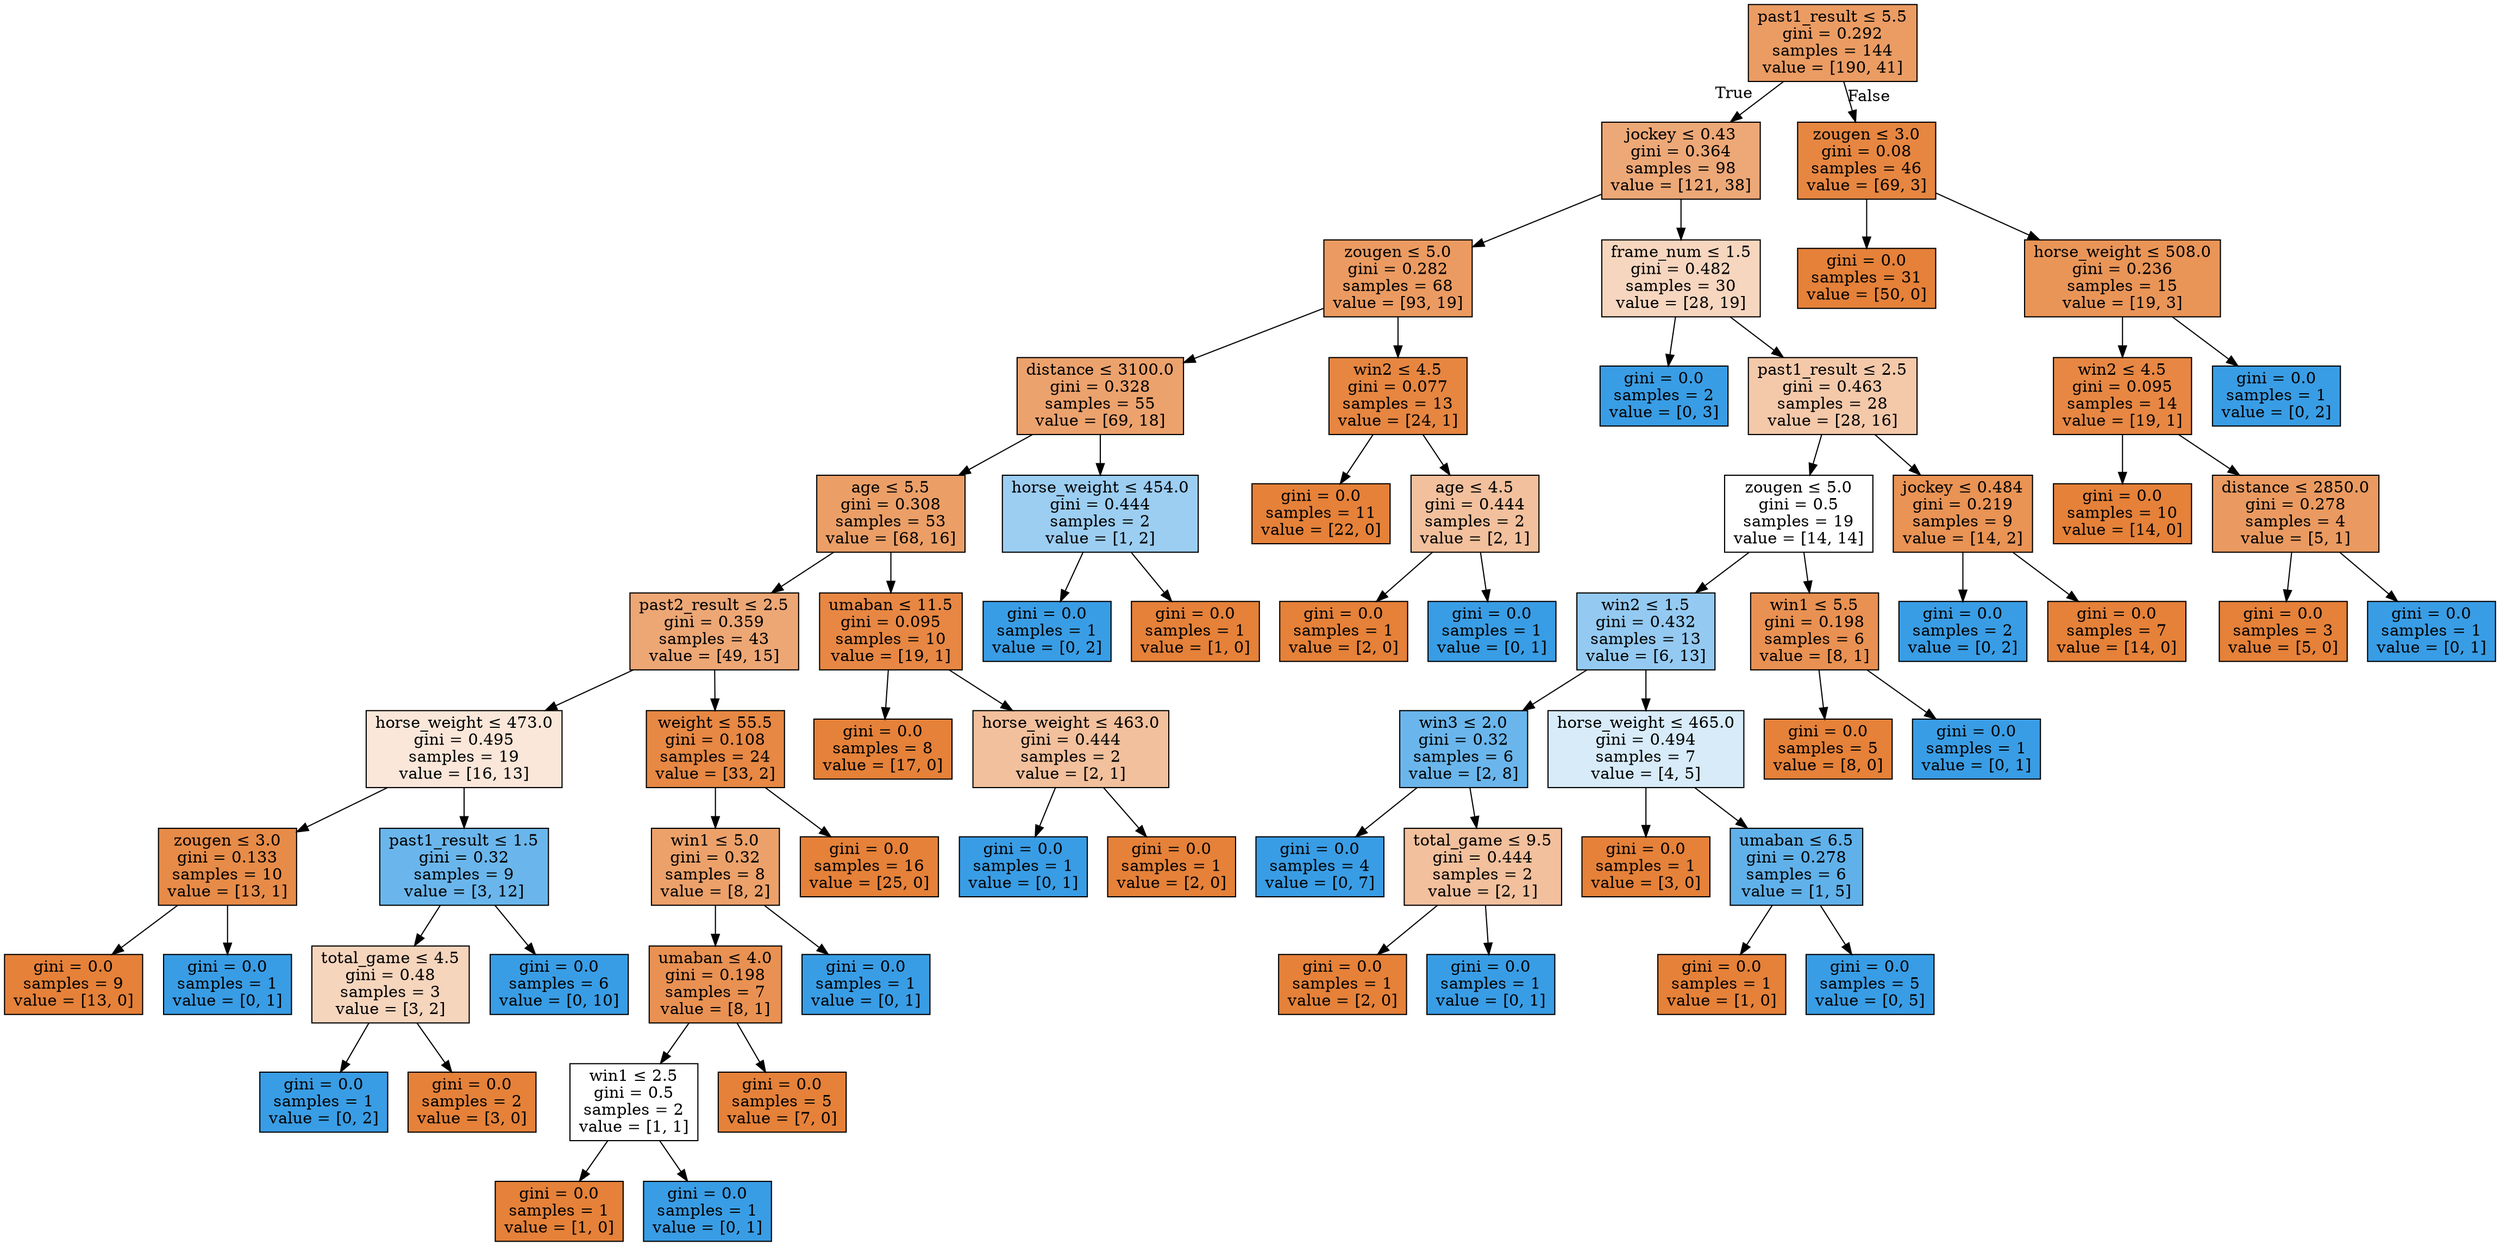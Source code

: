 digraph Tree {
node [shape=box, style="filled", color="black"] ;
0 [label=<past1_result &le; 5.5<br/>gini = 0.292<br/>samples = 144<br/>value = [190, 41]>, fillcolor="#e58139c8"] ;
1 [label=<jockey &le; 0.43<br/>gini = 0.364<br/>samples = 98<br/>value = [121, 38]>, fillcolor="#e58139af"] ;
0 -> 1 [labeldistance=2.5, labelangle=45, headlabel="True"] ;
2 [label=<zougen &le; 5.0<br/>gini = 0.282<br/>samples = 68<br/>value = [93, 19]>, fillcolor="#e58139cb"] ;
1 -> 2 ;
3 [label=<distance &le; 3100.0<br/>gini = 0.328<br/>samples = 55<br/>value = [69, 18]>, fillcolor="#e58139bc"] ;
2 -> 3 ;
4 [label=<age &le; 5.5<br/>gini = 0.308<br/>samples = 53<br/>value = [68, 16]>, fillcolor="#e58139c3"] ;
3 -> 4 ;
5 [label=<past2_result &le; 2.5<br/>gini = 0.359<br/>samples = 43<br/>value = [49, 15]>, fillcolor="#e58139b1"] ;
4 -> 5 ;
6 [label=<horse_weight &le; 473.0<br/>gini = 0.495<br/>samples = 19<br/>value = [16, 13]>, fillcolor="#e5813930"] ;
5 -> 6 ;
7 [label=<zougen &le; 3.0<br/>gini = 0.133<br/>samples = 10<br/>value = [13, 1]>, fillcolor="#e58139eb"] ;
6 -> 7 ;
8 [label=<gini = 0.0<br/>samples = 9<br/>value = [13, 0]>, fillcolor="#e58139ff"] ;
7 -> 8 ;
9 [label=<gini = 0.0<br/>samples = 1<br/>value = [0, 1]>, fillcolor="#399de5ff"] ;
7 -> 9 ;
10 [label=<past1_result &le; 1.5<br/>gini = 0.32<br/>samples = 9<br/>value = [3, 12]>, fillcolor="#399de5bf"] ;
6 -> 10 ;
11 [label=<total_game &le; 4.5<br/>gini = 0.48<br/>samples = 3<br/>value = [3, 2]>, fillcolor="#e5813955"] ;
10 -> 11 ;
12 [label=<gini = 0.0<br/>samples = 1<br/>value = [0, 2]>, fillcolor="#399de5ff"] ;
11 -> 12 ;
13 [label=<gini = 0.0<br/>samples = 2<br/>value = [3, 0]>, fillcolor="#e58139ff"] ;
11 -> 13 ;
14 [label=<gini = 0.0<br/>samples = 6<br/>value = [0, 10]>, fillcolor="#399de5ff"] ;
10 -> 14 ;
15 [label=<weight &le; 55.5<br/>gini = 0.108<br/>samples = 24<br/>value = [33, 2]>, fillcolor="#e58139f0"] ;
5 -> 15 ;
16 [label=<win1 &le; 5.0<br/>gini = 0.32<br/>samples = 8<br/>value = [8, 2]>, fillcolor="#e58139bf"] ;
15 -> 16 ;
17 [label=<umaban &le; 4.0<br/>gini = 0.198<br/>samples = 7<br/>value = [8, 1]>, fillcolor="#e58139df"] ;
16 -> 17 ;
18 [label=<win1 &le; 2.5<br/>gini = 0.5<br/>samples = 2<br/>value = [1, 1]>, fillcolor="#e5813900"] ;
17 -> 18 ;
19 [label=<gini = 0.0<br/>samples = 1<br/>value = [1, 0]>, fillcolor="#e58139ff"] ;
18 -> 19 ;
20 [label=<gini = 0.0<br/>samples = 1<br/>value = [0, 1]>, fillcolor="#399de5ff"] ;
18 -> 20 ;
21 [label=<gini = 0.0<br/>samples = 5<br/>value = [7, 0]>, fillcolor="#e58139ff"] ;
17 -> 21 ;
22 [label=<gini = 0.0<br/>samples = 1<br/>value = [0, 1]>, fillcolor="#399de5ff"] ;
16 -> 22 ;
23 [label=<gini = 0.0<br/>samples = 16<br/>value = [25, 0]>, fillcolor="#e58139ff"] ;
15 -> 23 ;
24 [label=<umaban &le; 11.5<br/>gini = 0.095<br/>samples = 10<br/>value = [19, 1]>, fillcolor="#e58139f2"] ;
4 -> 24 ;
25 [label=<gini = 0.0<br/>samples = 8<br/>value = [17, 0]>, fillcolor="#e58139ff"] ;
24 -> 25 ;
26 [label=<horse_weight &le; 463.0<br/>gini = 0.444<br/>samples = 2<br/>value = [2, 1]>, fillcolor="#e581397f"] ;
24 -> 26 ;
27 [label=<gini = 0.0<br/>samples = 1<br/>value = [0, 1]>, fillcolor="#399de5ff"] ;
26 -> 27 ;
28 [label=<gini = 0.0<br/>samples = 1<br/>value = [2, 0]>, fillcolor="#e58139ff"] ;
26 -> 28 ;
29 [label=<horse_weight &le; 454.0<br/>gini = 0.444<br/>samples = 2<br/>value = [1, 2]>, fillcolor="#399de57f"] ;
3 -> 29 ;
30 [label=<gini = 0.0<br/>samples = 1<br/>value = [0, 2]>, fillcolor="#399de5ff"] ;
29 -> 30 ;
31 [label=<gini = 0.0<br/>samples = 1<br/>value = [1, 0]>, fillcolor="#e58139ff"] ;
29 -> 31 ;
32 [label=<win2 &le; 4.5<br/>gini = 0.077<br/>samples = 13<br/>value = [24, 1]>, fillcolor="#e58139f4"] ;
2 -> 32 ;
33 [label=<gini = 0.0<br/>samples = 11<br/>value = [22, 0]>, fillcolor="#e58139ff"] ;
32 -> 33 ;
34 [label=<age &le; 4.5<br/>gini = 0.444<br/>samples = 2<br/>value = [2, 1]>, fillcolor="#e581397f"] ;
32 -> 34 ;
35 [label=<gini = 0.0<br/>samples = 1<br/>value = [2, 0]>, fillcolor="#e58139ff"] ;
34 -> 35 ;
36 [label=<gini = 0.0<br/>samples = 1<br/>value = [0, 1]>, fillcolor="#399de5ff"] ;
34 -> 36 ;
37 [label=<frame_num &le; 1.5<br/>gini = 0.482<br/>samples = 30<br/>value = [28, 19]>, fillcolor="#e5813952"] ;
1 -> 37 ;
38 [label=<gini = 0.0<br/>samples = 2<br/>value = [0, 3]>, fillcolor="#399de5ff"] ;
37 -> 38 ;
39 [label=<past1_result &le; 2.5<br/>gini = 0.463<br/>samples = 28<br/>value = [28, 16]>, fillcolor="#e581396d"] ;
37 -> 39 ;
40 [label=<zougen &le; 5.0<br/>gini = 0.5<br/>samples = 19<br/>value = [14, 14]>, fillcolor="#e5813900"] ;
39 -> 40 ;
41 [label=<win2 &le; 1.5<br/>gini = 0.432<br/>samples = 13<br/>value = [6, 13]>, fillcolor="#399de589"] ;
40 -> 41 ;
42 [label=<win3 &le; 2.0<br/>gini = 0.32<br/>samples = 6<br/>value = [2, 8]>, fillcolor="#399de5bf"] ;
41 -> 42 ;
43 [label=<gini = 0.0<br/>samples = 4<br/>value = [0, 7]>, fillcolor="#399de5ff"] ;
42 -> 43 ;
44 [label=<total_game &le; 9.5<br/>gini = 0.444<br/>samples = 2<br/>value = [2, 1]>, fillcolor="#e581397f"] ;
42 -> 44 ;
45 [label=<gini = 0.0<br/>samples = 1<br/>value = [2, 0]>, fillcolor="#e58139ff"] ;
44 -> 45 ;
46 [label=<gini = 0.0<br/>samples = 1<br/>value = [0, 1]>, fillcolor="#399de5ff"] ;
44 -> 46 ;
47 [label=<horse_weight &le; 465.0<br/>gini = 0.494<br/>samples = 7<br/>value = [4, 5]>, fillcolor="#399de533"] ;
41 -> 47 ;
48 [label=<gini = 0.0<br/>samples = 1<br/>value = [3, 0]>, fillcolor="#e58139ff"] ;
47 -> 48 ;
49 [label=<umaban &le; 6.5<br/>gini = 0.278<br/>samples = 6<br/>value = [1, 5]>, fillcolor="#399de5cc"] ;
47 -> 49 ;
50 [label=<gini = 0.0<br/>samples = 1<br/>value = [1, 0]>, fillcolor="#e58139ff"] ;
49 -> 50 ;
51 [label=<gini = 0.0<br/>samples = 5<br/>value = [0, 5]>, fillcolor="#399de5ff"] ;
49 -> 51 ;
52 [label=<win1 &le; 5.5<br/>gini = 0.198<br/>samples = 6<br/>value = [8, 1]>, fillcolor="#e58139df"] ;
40 -> 52 ;
53 [label=<gini = 0.0<br/>samples = 5<br/>value = [8, 0]>, fillcolor="#e58139ff"] ;
52 -> 53 ;
54 [label=<gini = 0.0<br/>samples = 1<br/>value = [0, 1]>, fillcolor="#399de5ff"] ;
52 -> 54 ;
55 [label=<jockey &le; 0.484<br/>gini = 0.219<br/>samples = 9<br/>value = [14, 2]>, fillcolor="#e58139db"] ;
39 -> 55 ;
56 [label=<gini = 0.0<br/>samples = 2<br/>value = [0, 2]>, fillcolor="#399de5ff"] ;
55 -> 56 ;
57 [label=<gini = 0.0<br/>samples = 7<br/>value = [14, 0]>, fillcolor="#e58139ff"] ;
55 -> 57 ;
58 [label=<zougen &le; 3.0<br/>gini = 0.08<br/>samples = 46<br/>value = [69, 3]>, fillcolor="#e58139f4"] ;
0 -> 58 [labeldistance=2.5, labelangle=-45, headlabel="False"] ;
59 [label=<gini = 0.0<br/>samples = 31<br/>value = [50, 0]>, fillcolor="#e58139ff"] ;
58 -> 59 ;
60 [label=<horse_weight &le; 508.0<br/>gini = 0.236<br/>samples = 15<br/>value = [19, 3]>, fillcolor="#e58139d7"] ;
58 -> 60 ;
61 [label=<win2 &le; 4.5<br/>gini = 0.095<br/>samples = 14<br/>value = [19, 1]>, fillcolor="#e58139f2"] ;
60 -> 61 ;
62 [label=<gini = 0.0<br/>samples = 10<br/>value = [14, 0]>, fillcolor="#e58139ff"] ;
61 -> 62 ;
63 [label=<distance &le; 2850.0<br/>gini = 0.278<br/>samples = 4<br/>value = [5, 1]>, fillcolor="#e58139cc"] ;
61 -> 63 ;
64 [label=<gini = 0.0<br/>samples = 3<br/>value = [5, 0]>, fillcolor="#e58139ff"] ;
63 -> 64 ;
65 [label=<gini = 0.0<br/>samples = 1<br/>value = [0, 1]>, fillcolor="#399de5ff"] ;
63 -> 65 ;
66 [label=<gini = 0.0<br/>samples = 1<br/>value = [0, 2]>, fillcolor="#399de5ff"] ;
60 -> 66 ;
}